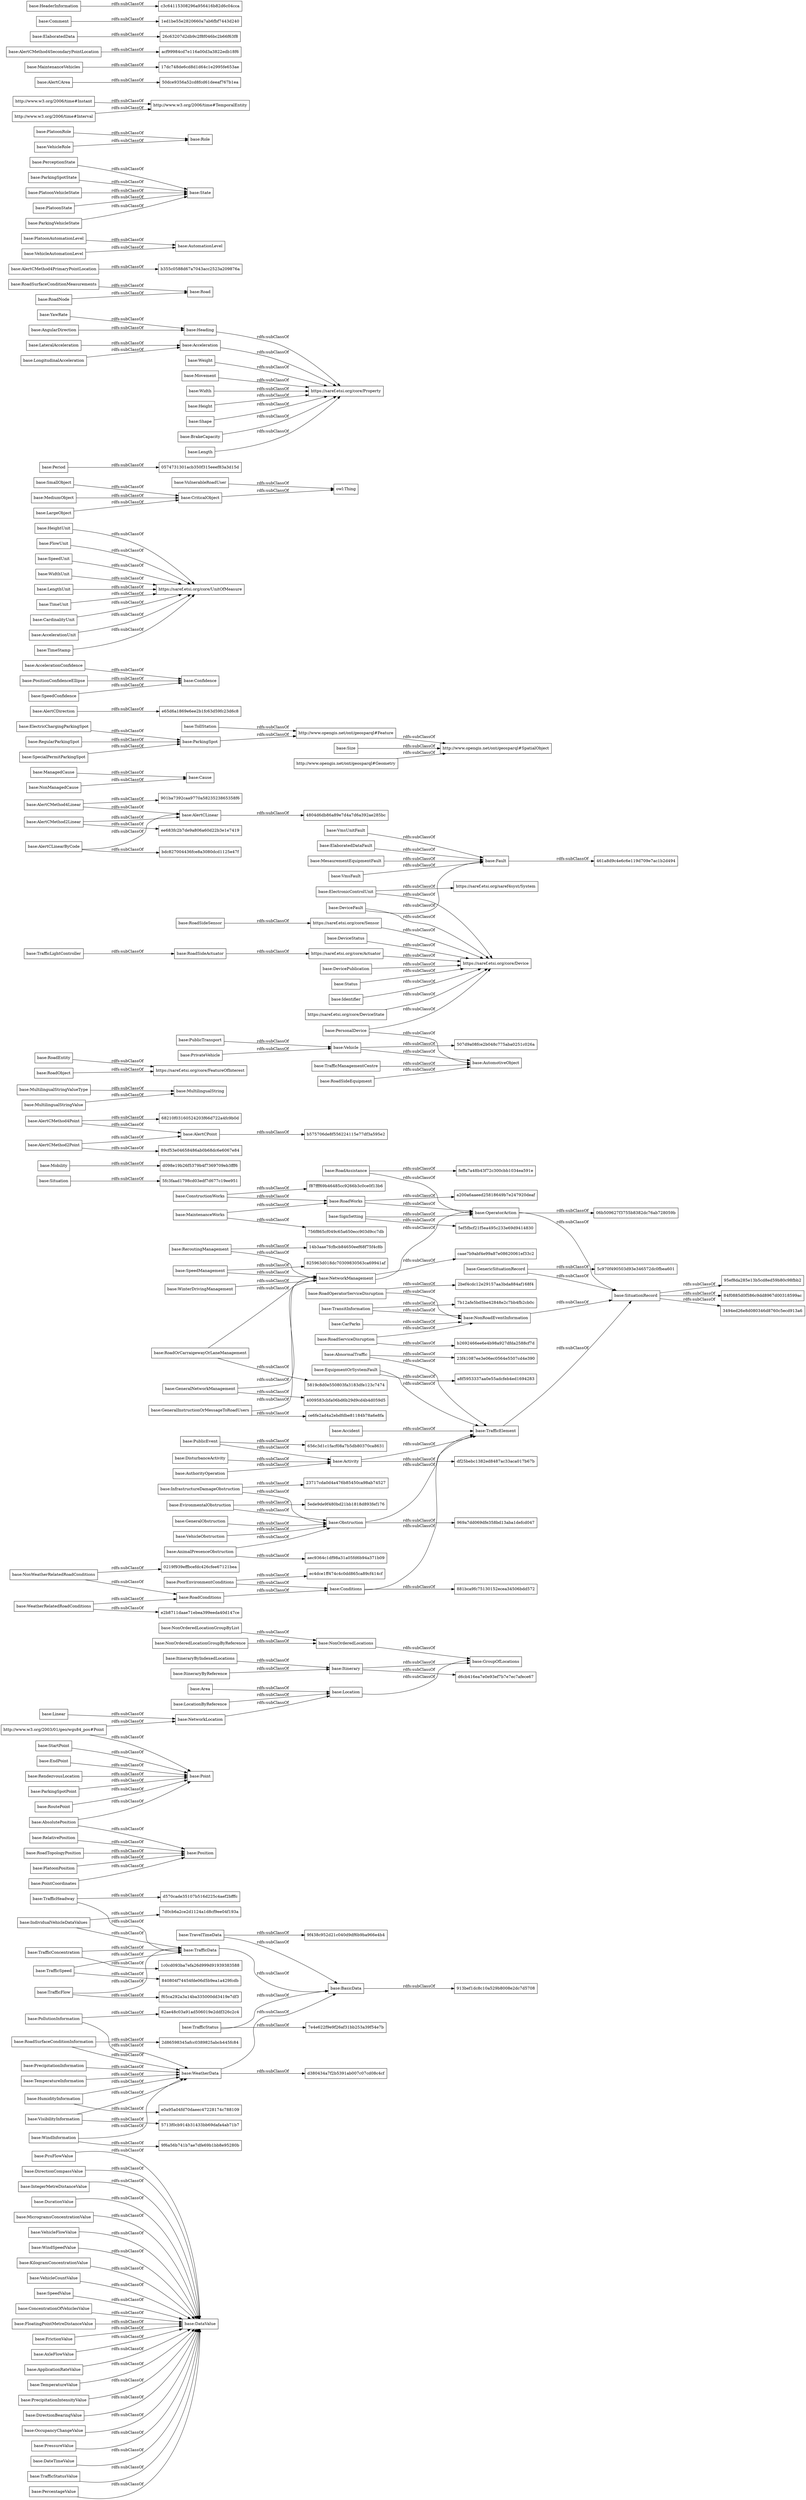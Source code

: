 digraph ar2dtool_diagram { 
rankdir=LR;
size="1000"
node [shape = rectangle, color="black"]; "base:PcuFlowValue" "base:PrecipitationInformation" "base:ItineraryByReference" "82ae48c03a91ad506019e2ddf326c2c4" "base:RoadAssistance" "5fc3faad1798cd03edf7d677c19ee951" "5713f0cb914b31433bb69dafa4ab71b7" "base:Mobility" "base:AlertCMethod4Point" "base:MultilingualStringValueType" "base:DirectionCompassValue" "base:RoadEntity" "base:Location" "base:MultilingualString" "base:Linear" "95ef8da285e13b5cd8ed59b80c98fbb2" "base:IntegerMetreDistanceValue" "base:RoadSideSensor" "5c970f490503d93e346572dc0fbea601" "7e4e622f9e9f26af31bb253a39f54e7b" "901ba7392caa9770a5823523865358f6" "base:ManagedCause" "ee683fc2b7de9a806a60d22b3e1e7419" "14b3aae7fcfbcb84650eef68f75f4c8b" "base:DataValue" "http://www.opengis.net/ont/geosparql#SpatialObject" "e65d6a1869e6ee2b1fc63d59fc23d6c8" "base:Confidence" "4009583cbfa06bd6b29d9cd4b4d059d5" "b575706de8f556224115e77df3a595e2" "base:HeightUnit" "base:CriticalObject" "base:GenericSituationRecord" "base:WeatherData" "base:DisturbanceActivity" "0574731301acb350f315eeef83a3d15d" "base:RoadObject" "base:TrafficHeadway" "base:StartPoint" "base:RoadConditions" "base:DurationValue" "base:TrafficFlow" "base:NonOrderedLocationGroupByReference" "base:TrafficLightController" "base:Cause" "https://saref.etsi.org/core/FeatureOfInterest" "base:LateralAcceleration" "7d0cb6a2ce2d1124a1d8cf9ee04f193a" "base:TrafficElement" "base:PollutionInformation" "base:RoadSurfaceConditionMeasurements" "4804d6db86a89e7d4a7d6a392ae285bc" "84f0885d0f586c9dd8967d00318599ac" "base:TemperatureInformation" "base:YawRate" "base:Fault" "base:Activity" "ec4dce1ff474c4c0dd865ca89cf414cf" "base:MicrogramsConcentrationValue" "base:Accident" "base:Obstruction" "base:AlertCMethod4PrimaryPointLocation" "base:ElectricChargingParkingSpot" "base:EndPoint" "base:RoadWorks" "881bca9fc75130152ecea34506bdd572" "06b509627f3755b8382dc76ab728059b" "base:PlatoonPosition" "b355c0588d67a7043acc2523a209876a" "base:AutomationLevel" "base:RegularParkingSpot" "base:SignSetting" "base:HumidityInformation" "base:Heading" "base:VehicleFlowValue" "2bef4cdc12e29157aa3bda884af168f4" "base:NonWeatherRelatedRoadConditions" "a200a6aaeed25818649b7e247920deaf" "feffa7a48b43f72c300cbb1034ea591e" "base:PerceptionState" "base:ParkingSpotState" "base:WindSpeedValue" "e2b8711daae71ebea399eeda40d147ce" "base:PlatoonRole" "base:KilogramConcentrationValue" "913bef1dc8c10a529b8008e2dc7d5708" "base:GroupOfLocations" "89cf53e04658486ab0b68dc6e6067e84" "base:PrivateVehicle" "base:MesaurementEquipmentFault" "base:NetworkLocation" "base:SituationRecord" "base:FlowUnit" "base:NonOrderedLocationGroupByList" "base:Area" "9f6a56b741b7ae7dfe69b1bb8e95280b" "base:OperatorAction" "http://www.w3.org/2006/time#TemporalEntity" "0219f939effbcefdc426cfee67121bea" "base:Weight" "base:AlertCDirection" "base:SpeedUnit" "base:RoadOperatorServiceDisruption" "http://www.w3.org/2003/01/geo/wgs84_pos#Point" "bdc827004436fce8a3080dcd1125e47f" "base:VehicleCountValue" "base:ConstructionWorks" "d570cade35107b516d225c4aef2bfffc" "base:SpeedManagement" "base:PublicTransport" "base:NonOrderedLocations" "50dce9356a52cd8fcd61deeaf767b1ea" "1c0cd093ba7efa26d999d91939383588" "base:ReroutingManagement" "base:AlertCMethod2Point" "base:Movement" "base:SpeedValue" "base:PointCoordinates" "5ede9de9f480bd21bb1818d893fef176" "base:WidthUnit" "base:RoadSideEquipment" "3494ed26e8d080346d8760c5ecd913a6" "base:TollStation" "base:Point" "17dc748de6cd8d1d64c1e2995fe653ae" "f65ca292a3a14ba335000dd3419e7df3" "5ef5fbcf21f5ea495c233e69d9414830" "a8f5953337aa0e55adcfeb4ed1694283" "base:RoadOrCarraigewayOrLaneManagement" "base:VmsFault" "825963d018dc70309830563ca69941af" "base:Conditions" "base:AlertCMethod2Linear" "acf99984cd7e116a00d3a3822edb18f6" "base:VulnerableRoadUser" "base:Position" "d098e19b26f5379b4f7369709eb3fff6" "base:Role" "base:DeviceFault" "base:GeneralNetworkManagement" "https://saref.etsi.org/saref4syst/System" "base:TravelTimeData" "base:RoadNode" "base:PoorEnvironmentConditions" "base:Road" "base:ConcentrationOfVehiclesValue" "base:LengthUnit" "base:AlertCMethod4SecondaryPointLocation" "base:SmallObject" "base:Status" "840804f74454fde06d5b9ea1a429fcdb" "caae7b9abf4e99a87e08620061ef33c2" "base:PlatoonAutomationLevel" "base:State" "base:Identifier" "base:RoadSurfaceConditionInformation" "base:RendezvousLocation" "2d86598345afcc0389825abcb445fc84" "base:AlertCMethod4Linear" "base:PublicEvent" "base:TimeUnit" "base:BasicData" "https://saref.etsi.org/core/DeviceState" "base:AbsolutePosition" "base:TrafficData" "756f865cf049c65a650ecc903d9cc7db" "base:FloatingPointMetreDistanceValue" "http://www.w3.org/2006/time#Instant" "base:AlertCLinearByCode" "base:Width" "d380434a7f2b5391ab007c07cd08c4cf" "7b12afe5bd5be42848e2c7bb4fb2cb0c" "base:MaintenanceVehicles" "base:GeneralObstruction" "base:ElaboratedData" "http://www.opengis.net/ont/geosparql#Feature" "base:ElectronicControlUnit" "base:RoadSideActuator" "base:FrictionValue" "base:Acceleration" "base:VisibilityInformation" "base:TrafficSpeed" "base:MultilingualStringValue" "base:Comment" "http://www.w3.org/2006/time#Interval" "base:IndividualVehicleDataValues" "base:Height" "c3c64115308296a956416b82d6c04cca" "base:MediumObject" "base:AxleFlowValue" "base:TransitInformation" "base:VmsUnitFault" "base:SpecialPermitParkingSpot" "5819c8d0e550803fa3183dfe123c7474" "base:ApplicationRateValue" "base:Shape" "68210f03160524203f66d722a4fc9b0d" "base:BrakeCapacity" "base:AbnormalTraffic" "969a7dd069dfe358bd13aba1defcd047" "base:PlatoonVehicleState" "base:InfrastructureDamageObstruction" "base:VehicleRole" "base:Vehicle" "base:Situation" "base:AlertCPoint" "23f41087ee3e06ec0564e5507cd4e390" "base:TrafficConcentration" "base:NetworkManagement" "9f438c952d21c040d9df6b9ba966e4b4" "base:LargeObject" "base:VehicleAutomationLevel" "base:CarParks" "base:TemperatureValue" "base:ParkingSpot" "base:PersonalDevice" "base:TrafficManagementCentre" "https://saref.etsi.org/core/UnitOfMeasure" "aec9364c1df98a31a05fd6b94a371b09" "base:WinterDrivingManagement" "base:AccelerationConfidence" "base:GeneralInstructionOrMessageToRoadUsers" "base:EvironmentalObstruction" "https://saref.etsi.org/core/Actuator" "base:AngularDirection" "base:LocationByReference" "1ed1be55e2820660a7ab6fbf7443d240" "base:CardinalityUnit" "base:NonRoadEventInformation" "https://saref.etsi.org/core/Sensor" "base:DevicePublication" "https://saref.etsi.org/core/Property" "base:AccelerationUnit" "base:DeviceStatus" "base:WindInformation" "base:ParkingSpotPoint" "d6cb416ea7e0e93ef7b7e7ec7afece67" "base:PrecipitationIntensityValue" "df25bebc1382ed8487ac33aca017b67b" "23717cda0d4a476b85450ca98ab74527" "base:DirectionBearingValue" "base:VehicleObstruction" "base:NonManagedCause" "base:AuthorityOperation" "507d9a08fce2b048c775aba0251c026a" "base:TimeStamp" "base:AnimalPresenceObstruction" "base:RoutePoint" "base:Period" "e0a95a04fd70daeec47228174c788109" "base:Size" "https://saref.etsi.org/core/Device" "base:RoadTopologyPosition" "b2692466ee6e4b98a927dfda2588cf7d" "base:AlertCArea" "base:TrafficStatus" "base:LongitudinalAcceleration" "base:OccupancyChangeValue" "base:WeatherRelatedRoadConditions" "base:ItineraryByIndexedLocations" "base:PlatoonState" "base:ElaboratedDataFault" "f87fff69b46485cc9266b3c0ce0f13b6" "base:MaintenanceWorks" "461a8d9c4e6c6e119d709e7ac1b2d494" "base:PressureValue" "base:RelativePosition" "base:HeaderInformation" "base:RoadServiceDisruption" "base:DateTimeValue" "base:TrafficStatusValue" "26c63207d2db9c2f8f046bc2b66f63f8" "base:PositionConfidenceEllipse" "base:AlertCLinear" "base:SpeedConfidence" "base:Length" "656c3d1c1facf08a7b5db80370ca8631" "http://www.opengis.net/ont/geosparql#Geometry" "base:ParkingVehicleState" "base:PercentageValue" "base:AutomotiveObject" "base:EquipmentOrSystemFault" "ce6fe2ad4a2ebdfdbe81184b78a6e8fa" "base:Itinerary" ; /*classes style*/
	"base:CriticalObject" -> "owl:Thing" [ label = "rdfs:subClassOf" ];
	"base:Location" -> "base:GroupOfLocations" [ label = "rdfs:subClassOf" ];
	"base:Size" -> "http://www.opengis.net/ont/geosparql#SpatialObject" [ label = "rdfs:subClassOf" ];
	"http://www.w3.org/2006/time#Instant" -> "http://www.w3.org/2006/time#TemporalEntity" [ label = "rdfs:subClassOf" ];
	"base:Length" -> "https://saref.etsi.org/core/Property" [ label = "rdfs:subClassOf" ];
	"base:NonOrderedLocationGroupByReference" -> "base:NonOrderedLocations" [ label = "rdfs:subClassOf" ];
	"base:ApplicationRateValue" -> "base:DataValue" [ label = "rdfs:subClassOf" ];
	"base:KilogramConcentrationValue" -> "base:DataValue" [ label = "rdfs:subClassOf" ];
	"base:WeatherRelatedRoadConditions" -> "e2b8711daae71ebea399eeda40d147ce" [ label = "rdfs:subClassOf" ];
	"base:WeatherRelatedRoadConditions" -> "base:RoadConditions" [ label = "rdfs:subClassOf" ];
	"base:OperatorAction" -> "06b509627f3755b8382dc76ab728059b" [ label = "rdfs:subClassOf" ];
	"base:OperatorAction" -> "base:SituationRecord" [ label = "rdfs:subClassOf" ];
	"base:RoadSideActuator" -> "https://saref.etsi.org/core/Actuator" [ label = "rdfs:subClassOf" ];
	"base:FrictionValue" -> "base:DataValue" [ label = "rdfs:subClassOf" ];
	"base:AlertCArea" -> "50dce9356a52cd8fcd61deeaf767b1ea" [ label = "rdfs:subClassOf" ];
	"base:VmsFault" -> "base:Fault" [ label = "rdfs:subClassOf" ];
	"base:SmallObject" -> "base:CriticalObject" [ label = "rdfs:subClassOf" ];
	"base:GeneralInstructionOrMessageToRoadUsers" -> "ce6fe2ad4a2ebdfdbe81184b78a6e8fa" [ label = "rdfs:subClassOf" ];
	"base:GeneralInstructionOrMessageToRoadUsers" -> "base:NetworkManagement" [ label = "rdfs:subClassOf" ];
	"base:Accident" -> "base:TrafficElement" [ label = "rdfs:subClassOf" ];
	"base:VehicleRole" -> "base:Role" [ label = "rdfs:subClassOf" ];
	"base:NonRoadEventInformation" -> "base:SituationRecord" [ label = "rdfs:subClassOf" ];
	"http://www.w3.org/2006/time#Interval" -> "http://www.w3.org/2006/time#TemporalEntity" [ label = "rdfs:subClassOf" ];
	"base:MultilingualStringValueType" -> "base:MultilingualString" [ label = "rdfs:subClassOf" ];
	"base:AlertCMethod2Linear" -> "ee683fc2b7de9a806a60d22b3e1e7419" [ label = "rdfs:subClassOf" ];
	"base:AlertCMethod2Linear" -> "base:AlertCLinear" [ label = "rdfs:subClassOf" ];
	"base:HeightUnit" -> "https://saref.etsi.org/core/UnitOfMeasure" [ label = "rdfs:subClassOf" ];
	"base:ParkingSpot" -> "http://www.opengis.net/ont/geosparql#Feature" [ label = "rdfs:subClassOf" ];
	"base:Period" -> "0574731301acb350f315eeef83a3d15d" [ label = "rdfs:subClassOf" ];
	"base:PlatoonPosition" -> "base:Position" [ label = "rdfs:subClassOf" ];
	"base:ItineraryByIndexedLocations" -> "base:Itinerary" [ label = "rdfs:subClassOf" ];
	"base:DevicePublication" -> "https://saref.etsi.org/core/Device" [ label = "rdfs:subClassOf" ];
	"base:AbsolutePosition" -> "base:Position" [ label = "rdfs:subClassOf" ];
	"base:AbsolutePosition" -> "base:Point" [ label = "rdfs:subClassOf" ];
	"base:Acceleration" -> "https://saref.etsi.org/core/Property" [ label = "rdfs:subClassOf" ];
	"base:AlertCPoint" -> "b575706de8f556224115e77df3a595e2" [ label = "rdfs:subClassOf" ];
	"base:WindInformation" -> "9f6a56b741b7ae7dfe69b1bb8e95280b" [ label = "rdfs:subClassOf" ];
	"base:WindInformation" -> "base:WeatherData" [ label = "rdfs:subClassOf" ];
	"base:GeneralObstruction" -> "base:Obstruction" [ label = "rdfs:subClassOf" ];
	"base:TrafficLightController" -> "base:RoadSideActuator" [ label = "rdfs:subClassOf" ];
	"base:LocationByReference" -> "base:Location" [ label = "rdfs:subClassOf" ];
	"base:PlatoonAutomationLevel" -> "base:AutomationLevel" [ label = "rdfs:subClassOf" ];
	"base:OccupancyChangeValue" -> "base:DataValue" [ label = "rdfs:subClassOf" ];
	"base:TrafficManagementCentre" -> "base:AutomotiveObject" [ label = "rdfs:subClassOf" ];
	"base:Weight" -> "https://saref.etsi.org/core/Property" [ label = "rdfs:subClassOf" ];
	"base:ElectronicControlUnit" -> "https://saref.etsi.org/core/Device" [ label = "rdfs:subClassOf" ];
	"base:ElectronicControlUnit" -> "https://saref.etsi.org/saref4syst/System" [ label = "rdfs:subClassOf" ];
	"base:AbnormalTraffic" -> "23f41087ee3e06ec0564e5507cd4e390" [ label = "rdfs:subClassOf" ];
	"base:AbnormalTraffic" -> "base:TrafficElement" [ label = "rdfs:subClassOf" ];
	"base:ManagedCause" -> "base:Cause" [ label = "rdfs:subClassOf" ];
	"base:AccelerationUnit" -> "https://saref.etsi.org/core/UnitOfMeasure" [ label = "rdfs:subClassOf" ];
	"base:Shape" -> "https://saref.etsi.org/core/Property" [ label = "rdfs:subClassOf" ];
	"base:RoadOrCarraigewayOrLaneManagement" -> "5819c8d0e550803fa3183dfe123c7474" [ label = "rdfs:subClassOf" ];
	"base:RoadOrCarraigewayOrLaneManagement" -> "base:NetworkManagement" [ label = "rdfs:subClassOf" ];
	"base:SpeedConfidence" -> "base:Confidence" [ label = "rdfs:subClassOf" ];
	"base:LengthUnit" -> "https://saref.etsi.org/core/UnitOfMeasure" [ label = "rdfs:subClassOf" ];
	"base:AuthorityOperation" -> "base:Activity" [ label = "rdfs:subClassOf" ];
	"base:RoadWorks" -> "a200a6aaeed25818649b7e247920deaf" [ label = "rdfs:subClassOf" ];
	"base:RoadWorks" -> "base:OperatorAction" [ label = "rdfs:subClassOf" ];
	"base:NonManagedCause" -> "base:Cause" [ label = "rdfs:subClassOf" ];
	"base:TravelTimeData" -> "9f438c952d21c040d9df6b9ba966e4b4" [ label = "rdfs:subClassOf" ];
	"base:TravelTimeData" -> "base:BasicData" [ label = "rdfs:subClassOf" ];
	"base:Activity" -> "df25bebc1382ed8487ac33aca017b67b" [ label = "rdfs:subClassOf" ];
	"base:Activity" -> "base:TrafficElement" [ label = "rdfs:subClassOf" ];
	"base:SpeedUnit" -> "https://saref.etsi.org/core/UnitOfMeasure" [ label = "rdfs:subClassOf" ];
	"base:TimeStamp" -> "https://saref.etsi.org/core/UnitOfMeasure" [ label = "rdfs:subClassOf" ];
	"base:AccelerationConfidence" -> "base:Confidence" [ label = "rdfs:subClassOf" ];
	"base:EquipmentOrSystemFault" -> "a8f5953337aa0e55adcfeb4ed1694283" [ label = "rdfs:subClassOf" ];
	"base:EquipmentOrSystemFault" -> "base:TrafficElement" [ label = "rdfs:subClassOf" ];
	"base:RegularParkingSpot" -> "base:ParkingSpot" [ label = "rdfs:subClassOf" ];
	"base:Conditions" -> "881bca9fc75130152ecea34506bdd572" [ label = "rdfs:subClassOf" ];
	"base:Conditions" -> "base:TrafficElement" [ label = "rdfs:subClassOf" ];
	"base:RoadSideEquipment" -> "base:AutomotiveObject" [ label = "rdfs:subClassOf" ];
	"base:VehicleObstruction" -> "base:Obstruction" [ label = "rdfs:subClassOf" ];
	"base:Status" -> "https://saref.etsi.org/core/Device" [ label = "rdfs:subClassOf" ];
	"base:VulnerableRoadUser" -> "owl:Thing" [ label = "rdfs:subClassOf" ];
	"base:LongitudinalAcceleration" -> "base:Acceleration" [ label = "rdfs:subClassOf" ];
	"base:PublicTransport" -> "base:Vehicle" [ label = "rdfs:subClassOf" ];
	"base:NonWeatherRelatedRoadConditions" -> "0219f939effbcefdc426cfee67121bea" [ label = "rdfs:subClassOf" ];
	"base:NonWeatherRelatedRoadConditions" -> "base:RoadConditions" [ label = "rdfs:subClassOf" ];
	"base:WidthUnit" -> "https://saref.etsi.org/core/UnitOfMeasure" [ label = "rdfs:subClassOf" ];
	"base:CarParks" -> "base:NonRoadEventInformation" [ label = "rdfs:subClassOf" ];
	"base:VisibilityInformation" -> "5713f0cb914b31433bb69dafa4ab71b7" [ label = "rdfs:subClassOf" ];
	"base:VisibilityInformation" -> "base:WeatherData" [ label = "rdfs:subClassOf" ];
	"base:HumidityInformation" -> "e0a95a04fd70daeec47228174c788109" [ label = "rdfs:subClassOf" ];
	"base:HumidityInformation" -> "base:WeatherData" [ label = "rdfs:subClassOf" ];
	"base:LargeObject" -> "base:CriticalObject" [ label = "rdfs:subClassOf" ];
	"base:ConcentrationOfVehiclesValue" -> "base:DataValue" [ label = "rdfs:subClassOf" ];
	"base:Vehicle" -> "507d9a08fce2b048c775aba0251c026a" [ label = "rdfs:subClassOf" ];
	"base:Vehicle" -> "base:AutomotiveObject" [ label = "rdfs:subClassOf" ];
	"base:PlatoonRole" -> "base:Role" [ label = "rdfs:subClassOf" ];
	"base:TrafficStatus" -> "7e4e622f9e9f26af31bb253a39f54e7b" [ label = "rdfs:subClassOf" ];
	"base:TrafficStatus" -> "base:BasicData" [ label = "rdfs:subClassOf" ];
	"base:TrafficSpeed" -> "840804f74454fde06d5b9ea1a429fcdb" [ label = "rdfs:subClassOf" ];
	"base:TrafficSpeed" -> "base:TrafficData" [ label = "rdfs:subClassOf" ];
	"base:BrakeCapacity" -> "https://saref.etsi.org/core/Property" [ label = "rdfs:subClassOf" ];
	"base:Obstruction" -> "969a7dd069dfe358bd13aba1defcd047" [ label = "rdfs:subClassOf" ];
	"base:Obstruction" -> "base:TrafficElement" [ label = "rdfs:subClassOf" ];
	"base:PercentageValue" -> "base:DataValue" [ label = "rdfs:subClassOf" ];
	"base:PollutionInformation" -> "82ae48c03a91ad506019e2ddf326c2c4" [ label = "rdfs:subClassOf" ];
	"base:PollutionInformation" -> "base:WeatherData" [ label = "rdfs:subClassOf" ];
	"base:DirectionBearingValue" -> "base:DataValue" [ label = "rdfs:subClassOf" ];
	"base:IntegerMetreDistanceValue" -> "base:DataValue" [ label = "rdfs:subClassOf" ];
	"base:AlertCMethod4PrimaryPointLocation" -> "b355c0588d67a7043acc2523a209876a" [ label = "rdfs:subClassOf" ];
	"base:AlertCMethod2Point" -> "89cf53e04658486ab0b68dc6e6067e84" [ label = "rdfs:subClassOf" ];
	"base:AlertCMethod2Point" -> "base:AlertCPoint" [ label = "rdfs:subClassOf" ];
	"base:PointCoordinates" -> "base:Position" [ label = "rdfs:subClassOf" ];
	"base:NetworkLocation" -> "base:Location" [ label = "rdfs:subClassOf" ];
	"base:HeaderInformation" -> "c3c64115308296a956416b82d6c04cca" [ label = "rdfs:subClassOf" ];
	"base:InfrastructureDamageObstruction" -> "23717cda0d4a476b85450ca98ab74527" [ label = "rdfs:subClassOf" ];
	"base:InfrastructureDamageObstruction" -> "base:Obstruction" [ label = "rdfs:subClassOf" ];
	"base:Movement" -> "https://saref.etsi.org/core/Property" [ label = "rdfs:subClassOf" ];
	"base:RelativePosition" -> "base:Position" [ label = "rdfs:subClassOf" ];
	"base:EvironmentalObstruction" -> "5ede9de9f480bd21bb1818d893fef176" [ label = "rdfs:subClassOf" ];
	"base:EvironmentalObstruction" -> "base:Obstruction" [ label = "rdfs:subClassOf" ];
	"base:SituationRecord" -> "3494ed26e8d080346d8760c5ecd913a6" [ label = "rdfs:subClassOf" ];
	"base:SituationRecord" -> "84f0885d0f586c9dd8967d00318599ac" [ label = "rdfs:subClassOf" ];
	"base:SituationRecord" -> "95ef8da285e13b5cd8ed59b80c98fbb2" [ label = "rdfs:subClassOf" ];
	"base:TrafficConcentration" -> "1c0cd093ba7efa26d999d91939383588" [ label = "rdfs:subClassOf" ];
	"base:TrafficConcentration" -> "base:TrafficData" [ label = "rdfs:subClassOf" ];
	"base:RoadSideSensor" -> "https://saref.etsi.org/core/Sensor" [ label = "rdfs:subClassOf" ];
	"base:AngularDirection" -> "base:Heading" [ label = "rdfs:subClassOf" ];
	"base:AlertCDirection" -> "e65d6a1869e6ee2b1fc63d59fc23d6c8" [ label = "rdfs:subClassOf" ];
	"base:Itinerary" -> "d6cb416ea7e0e93ef7b7e7ec7afece67" [ label = "rdfs:subClassOf" ];
	"base:Itinerary" -> "base:GroupOfLocations" [ label = "rdfs:subClassOf" ];
	"https://saref.etsi.org/core/DeviceState" -> "https://saref.etsi.org/core/Device" [ label = "rdfs:subClassOf" ];
	"base:Width" -> "https://saref.etsi.org/core/Property" [ label = "rdfs:subClassOf" ];
	"base:AlertCLinearByCode" -> "bdc827004436fce8a3080dcd1125e47f" [ label = "rdfs:subClassOf" ];
	"base:AlertCLinearByCode" -> "base:AlertCLinear" [ label = "rdfs:subClassOf" ];
	"base:FlowUnit" -> "https://saref.etsi.org/core/UnitOfMeasure" [ label = "rdfs:subClassOf" ];
	"base:Fault" -> "461a8d9c4e6c6e119d709e7ac1b2d494" [ label = "rdfs:subClassOf" ];
	"base:PrecipitationIntensityValue" -> "base:DataValue" [ label = "rdfs:subClassOf" ];
	"base:RoadSurfaceConditionMeasurements" -> "base:Road" [ label = "rdfs:subClassOf" ];
	"base:PositionConfidenceEllipse" -> "base:Confidence" [ label = "rdfs:subClassOf" ];
	"base:IndividualVehicleDataValues" -> "7d0cb6a2ce2d1124a1d8cf9ee04f193a" [ label = "rdfs:subClassOf" ];
	"base:IndividualVehicleDataValues" -> "base:TrafficData" [ label = "rdfs:subClassOf" ];
	"base:Area" -> "base:Location" [ label = "rdfs:subClassOf" ];
	"base:ElectricChargingParkingSpot" -> "base:ParkingSpot" [ label = "rdfs:subClassOf" ];
	"base:TemperatureValue" -> "base:DataValue" [ label = "rdfs:subClassOf" ];
	"base:FloatingPointMetreDistanceValue" -> "base:DataValue" [ label = "rdfs:subClassOf" ];
	"base:AlertCMethod4SecondaryPointLocation" -> "acf99984cd7e116a00d3a3822edb18f6" [ label = "rdfs:subClassOf" ];
	"base:ReroutingManagement" -> "14b3aae7fcfbcb84650eef68f75f4c8b" [ label = "rdfs:subClassOf" ];
	"base:ReroutingManagement" -> "base:NetworkManagement" [ label = "rdfs:subClassOf" ];
	"base:AnimalPresenceObstruction" -> "aec9364c1df98a31a05fd6b94a371b09" [ label = "rdfs:subClassOf" ];
	"base:AnimalPresenceObstruction" -> "base:Obstruction" [ label = "rdfs:subClassOf" ];
	"base:PlatoonVehicleState" -> "base:State" [ label = "rdfs:subClassOf" ];
	"base:MaintenanceVehicles" -> "17dc748de6cd8d1d64c1e2995fe653ae" [ label = "rdfs:subClassOf" ];
	"base:Linear" -> "base:NetworkLocation" [ label = "rdfs:subClassOf" ];
	"base:TimeUnit" -> "https://saref.etsi.org/core/UnitOfMeasure" [ label = "rdfs:subClassOf" ];
	"base:PcuFlowValue" -> "base:DataValue" [ label = "rdfs:subClassOf" ];
	"base:TrafficStatusValue" -> "base:DataValue" [ label = "rdfs:subClassOf" ];
	"base:Mobility" -> "d098e19b26f5379b4f7369709eb3fff6" [ label = "rdfs:subClassOf" ];
	"base:MaintenanceWorks" -> "756f865cf049c65a650ecc903d9cc7db" [ label = "rdfs:subClassOf" ];
	"base:MaintenanceWorks" -> "base:RoadWorks" [ label = "rdfs:subClassOf" ];
	"base:ParkingVehicleState" -> "base:State" [ label = "rdfs:subClassOf" ];
	"base:VehicleFlowValue" -> "base:DataValue" [ label = "rdfs:subClassOf" ];
	"base:EndPoint" -> "base:Point" [ label = "rdfs:subClassOf" ];
	"base:Height" -> "https://saref.etsi.org/core/Property" [ label = "rdfs:subClassOf" ];
	"base:AlertCMethod4Linear" -> "901ba7392caa9770a5823523865358f6" [ label = "rdfs:subClassOf" ];
	"base:AlertCMethod4Linear" -> "base:AlertCLinear" [ label = "rdfs:subClassOf" ];
	"base:TrafficHeadway" -> "d570cade35107b516d225c4aef2bfffc" [ label = "rdfs:subClassOf" ];
	"base:TrafficHeadway" -> "base:TrafficData" [ label = "rdfs:subClassOf" ];
	"base:CardinalityUnit" -> "https://saref.etsi.org/core/UnitOfMeasure" [ label = "rdfs:subClassOf" ];
	"base:AxleFlowValue" -> "base:DataValue" [ label = "rdfs:subClassOf" ];
	"base:MicrogramsConcentrationValue" -> "base:DataValue" [ label = "rdfs:subClassOf" ];
	"base:ParkingSpotState" -> "base:State" [ label = "rdfs:subClassOf" ];
	"base:TrafficElement" -> "base:SituationRecord" [ label = "rdfs:subClassOf" ];
	"base:ElaboratedData" -> "26c63207d2db9c2f8f046bc2b66f63f8" [ label = "rdfs:subClassOf" ];
	"base:RoadTopologyPosition" -> "base:Position" [ label = "rdfs:subClassOf" ];
	"base:GeneralNetworkManagement" -> "4009583cbfa06bd6b29d9cd4b4d059d5" [ label = "rdfs:subClassOf" ];
	"base:GeneralNetworkManagement" -> "base:NetworkManagement" [ label = "rdfs:subClassOf" ];
	"base:Heading" -> "https://saref.etsi.org/core/Property" [ label = "rdfs:subClassOf" ];
	"base:TollStation" -> "http://www.opengis.net/ont/geosparql#Feature" [ label = "rdfs:subClassOf" ];
	"base:RoadServiceDisruption" -> "b2692466ee6e4b98a927dfda2588cf7d" [ label = "rdfs:subClassOf" ];
	"base:RoadServiceDisruption" -> "base:NonRoadEventInformation" [ label = "rdfs:subClassOf" ];
	"base:RoadConditions" -> "base:Conditions" [ label = "rdfs:subClassOf" ];
	"base:PrecipitationInformation" -> "base:WeatherData" [ label = "rdfs:subClassOf" ];
	"base:PersonalDevice" -> "base:AutomotiveObject" [ label = "rdfs:subClassOf" ];
	"base:PersonalDevice" -> "https://saref.etsi.org/core/Device" [ label = "rdfs:subClassOf" ];
	"base:RoadObject" -> "https://saref.etsi.org/core/FeatureOfInterest" [ label = "rdfs:subClassOf" ];
	"base:Comment" -> "1ed1be55e2820660a7ab6fbf7443d240" [ label = "rdfs:subClassOf" ];
	"base:DeviceFault" -> "base:Fault" [ label = "rdfs:subClassOf" ];
	"base:DeviceFault" -> "https://saref.etsi.org/core/Device" [ label = "rdfs:subClassOf" ];
	"base:NetworkManagement" -> "caae7b9abf4e99a87e08620061ef33c2" [ label = "rdfs:subClassOf" ];
	"base:NetworkManagement" -> "base:OperatorAction" [ label = "rdfs:subClassOf" ];
	"base:TransitInformation" -> "7b12afe5bd5be42848e2c7bb4fb2cb0c" [ label = "rdfs:subClassOf" ];
	"base:TransitInformation" -> "base:NonRoadEventInformation" [ label = "rdfs:subClassOf" ];
	"base:WeatherData" -> "d380434a7f2b5391ab007c07cd08c4cf" [ label = "rdfs:subClassOf" ];
	"base:WeatherData" -> "base:BasicData" [ label = "rdfs:subClassOf" ];
	"base:PrivateVehicle" -> "base:Vehicle" [ label = "rdfs:subClassOf" ];
	"base:AlertCLinear" -> "4804d6db86a89e7d4a7d6a392ae285bc" [ label = "rdfs:subClassOf" ];
	"base:DateTimeValue" -> "base:DataValue" [ label = "rdfs:subClassOf" ];
	"base:PoorEnvironmentConditions" -> "ec4dce1ff474c4c0dd865ca89cf414cf" [ label = "rdfs:subClassOf" ];
	"base:PoorEnvironmentConditions" -> "base:Conditions" [ label = "rdfs:subClassOf" ];
	"base:MediumObject" -> "base:CriticalObject" [ label = "rdfs:subClassOf" ];
	"base:MultilingualStringValue" -> "base:MultilingualString" [ label = "rdfs:subClassOf" ];
	"base:SpeedValue" -> "base:DataValue" [ label = "rdfs:subClassOf" ];
	"base:NonOrderedLocationGroupByList" -> "base:NonOrderedLocations" [ label = "rdfs:subClassOf" ];
	"base:VehicleAutomationLevel" -> "base:AutomationLevel" [ label = "rdfs:subClassOf" ];
	"http://www.w3.org/2003/01/geo/wgs84_pos#Point" -> "base:Point" [ label = "rdfs:subClassOf" ];
	"http://www.w3.org/2003/01/geo/wgs84_pos#Point" -> "base:NetworkLocation" [ label = "rdfs:subClassOf" ];
	"base:ConstructionWorks" -> "f87fff69b46485cc9266b3c0ce0f13b6" [ label = "rdfs:subClassOf" ];
	"base:ConstructionWorks" -> "base:RoadWorks" [ label = "rdfs:subClassOf" ];
	"base:RoadEntity" -> "https://saref.etsi.org/core/FeatureOfInterest" [ label = "rdfs:subClassOf" ];
	"base:DirectionCompassValue" -> "base:DataValue" [ label = "rdfs:subClassOf" ];
	"base:LateralAcceleration" -> "base:Acceleration" [ label = "rdfs:subClassOf" ];
	"base:SpecialPermitParkingSpot" -> "base:ParkingSpot" [ label = "rdfs:subClassOf" ];
	"base:SignSetting" -> "5ef5fbcf21f5ea495c233e69d9414830" [ label = "rdfs:subClassOf" ];
	"base:SignSetting" -> "base:OperatorAction" [ label = "rdfs:subClassOf" ];
	"base:NonOrderedLocations" -> "base:GroupOfLocations" [ label = "rdfs:subClassOf" ];
	"https://saref.etsi.org/core/Actuator" -> "https://saref.etsi.org/core/Device" [ label = "rdfs:subClassOf" ];
	"base:RoadOperatorServiceDisruption" -> "2bef4cdc12e29157aa3bda884af168f4" [ label = "rdfs:subClassOf" ];
	"base:RoadOperatorServiceDisruption" -> "base:NonRoadEventInformation" [ label = "rdfs:subClassOf" ];
	"base:ElaboratedDataFault" -> "base:Fault" [ label = "rdfs:subClassOf" ];
	"base:PerceptionState" -> "base:State" [ label = "rdfs:subClassOf" ];
	"base:WindSpeedValue" -> "base:DataValue" [ label = "rdfs:subClassOf" ];
	"base:Identifier" -> "https://saref.etsi.org/core/Device" [ label = "rdfs:subClassOf" ];
	"base:RoadAssistance" -> "feffa7a48b43f72c300cbb1034ea591e" [ label = "rdfs:subClassOf" ];
	"base:RoadAssistance" -> "base:OperatorAction" [ label = "rdfs:subClassOf" ];
	"base:TemperatureInformation" -> "base:WeatherData" [ label = "rdfs:subClassOf" ];
	"base:TrafficFlow" -> "f65ca292a3a14ba335000dd3419e7df3" [ label = "rdfs:subClassOf" ];
	"base:TrafficFlow" -> "base:TrafficData" [ label = "rdfs:subClassOf" ];
	"base:VmsUnitFault" -> "base:Fault" [ label = "rdfs:subClassOf" ];
	"base:YawRate" -> "base:Heading" [ label = "rdfs:subClassOf" ];
	"base:RoadSurfaceConditionInformation" -> "2d86598345afcc0389825abcb445fc84" [ label = "rdfs:subClassOf" ];
	"base:RoadSurfaceConditionInformation" -> "base:WeatherData" [ label = "rdfs:subClassOf" ];
	"base:SpeedManagement" -> "825963d018dc70309830563ca69941af" [ label = "rdfs:subClassOf" ];
	"base:SpeedManagement" -> "base:NetworkManagement" [ label = "rdfs:subClassOf" ];
	"base:PlatoonState" -> "base:State" [ label = "rdfs:subClassOf" ];
	"base:RoadNode" -> "base:Road" [ label = "rdfs:subClassOf" ];
	"base:VehicleCountValue" -> "base:DataValue" [ label = "rdfs:subClassOf" ];
	"base:DurationValue" -> "base:DataValue" [ label = "rdfs:subClassOf" ];
	"base:GenericSituationRecord" -> "5c970f490503d93e346572dc0fbea601" [ label = "rdfs:subClassOf" ];
	"base:GenericSituationRecord" -> "base:SituationRecord" [ label = "rdfs:subClassOf" ];
	"base:WinterDrivingManagement" -> "base:NetworkManagement" [ label = "rdfs:subClassOf" ];
	"http://www.opengis.net/ont/geosparql#Feature" -> "http://www.opengis.net/ont/geosparql#SpatialObject" [ label = "rdfs:subClassOf" ];
	"base:AlertCMethod4Point" -> "68210f03160524203f66d722a4fc9b0d" [ label = "rdfs:subClassOf" ];
	"base:AlertCMethod4Point" -> "base:AlertCPoint" [ label = "rdfs:subClassOf" ];
	"base:PressureValue" -> "base:DataValue" [ label = "rdfs:subClassOf" ];
	"base:RendezvousLocation" -> "base:Point" [ label = "rdfs:subClassOf" ];
	"base:DeviceStatus" -> "https://saref.etsi.org/core/Device" [ label = "rdfs:subClassOf" ];
	"base:StartPoint" -> "base:Point" [ label = "rdfs:subClassOf" ];
	"base:BasicData" -> "913bef1dc8c10a529b8008e2dc7d5708" [ label = "rdfs:subClassOf" ];
	"base:DisturbanceActivity" -> "base:Activity" [ label = "rdfs:subClassOf" ];
	"base:MesaurementEquipmentFault" -> "base:Fault" [ label = "rdfs:subClassOf" ];
	"https://saref.etsi.org/core/Sensor" -> "https://saref.etsi.org/core/Device" [ label = "rdfs:subClassOf" ];
	"base:ItineraryByReference" -> "base:Itinerary" [ label = "rdfs:subClassOf" ];
	"base:PublicEvent" -> "656c3d1c1facf08a7b5db80370ca8631" [ label = "rdfs:subClassOf" ];
	"base:PublicEvent" -> "base:Activity" [ label = "rdfs:subClassOf" ];
	"base:TrafficData" -> "base:BasicData" [ label = "rdfs:subClassOf" ];
	"base:ParkingSpotPoint" -> "base:Point" [ label = "rdfs:subClassOf" ];
	"base:RoutePoint" -> "base:Point" [ label = "rdfs:subClassOf" ];
	"base:Situation" -> "5fc3faad1798cd03edf7d677c19ee951" [ label = "rdfs:subClassOf" ];
	"http://www.opengis.net/ont/geosparql#Geometry" -> "http://www.opengis.net/ont/geosparql#SpatialObject" [ label = "rdfs:subClassOf" ];

}
